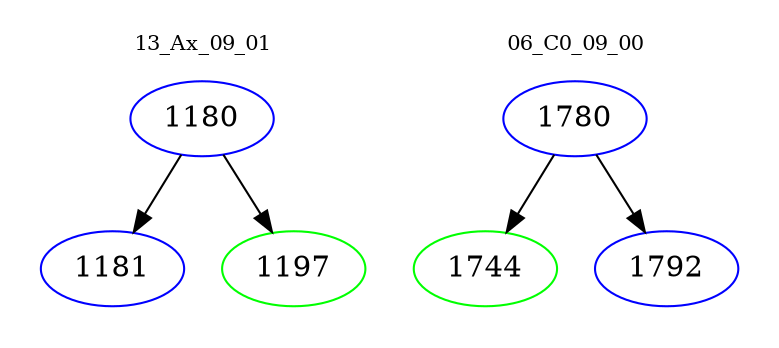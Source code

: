 digraph{
subgraph cluster_0 {
color = white
label = "13_Ax_09_01";
fontsize=10;
T0_1180 [label="1180", color="blue"]
T0_1180 -> T0_1181 [color="black"]
T0_1181 [label="1181", color="blue"]
T0_1180 -> T0_1197 [color="black"]
T0_1197 [label="1197", color="green"]
}
subgraph cluster_1 {
color = white
label = "06_C0_09_00";
fontsize=10;
T1_1780 [label="1780", color="blue"]
T1_1780 -> T1_1744 [color="black"]
T1_1744 [label="1744", color="green"]
T1_1780 -> T1_1792 [color="black"]
T1_1792 [label="1792", color="blue"]
}
}
